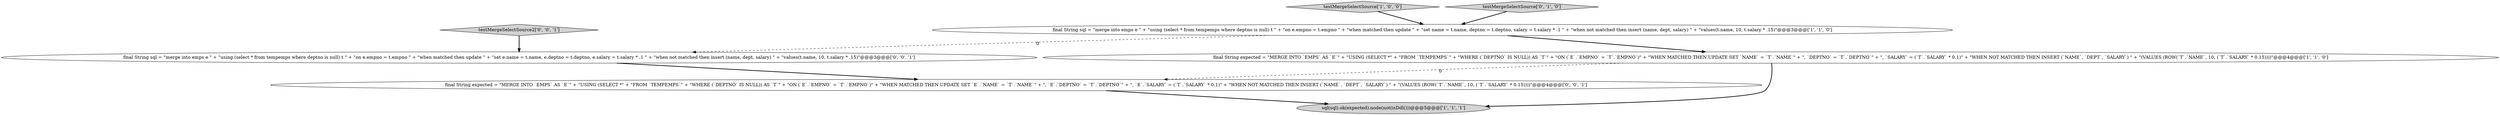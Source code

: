 digraph {
3 [style = filled, label = "testMergeSelectSource['1', '0', '0']", fillcolor = lightgray, shape = diamond image = "AAA0AAABBB1BBB"];
4 [style = filled, label = "testMergeSelectSource['0', '1', '0']", fillcolor = lightgray, shape = diamond image = "AAA0AAABBB2BBB"];
7 [style = filled, label = "final String sql = \"merge into emps e \" + \"using (select * from tempemps where deptno is null) t \" + \"on e.empno = t.empno \" + \"when matched then update \" + \"set e.name = t.name, e.deptno = t.deptno, e.salary = t.salary * .1 \" + \"when not matched then insert (name, dept, salary) \" + \"values(t.name, 10, t.salary * .15)\"@@@3@@@['0', '0', '1']", fillcolor = white, shape = ellipse image = "AAA0AAABBB3BBB"];
6 [style = filled, label = "final String expected = \"MERGE INTO `EMPS` AS `E`\" + \"USING (SELECT *\" + \"FROM `TEMPEMPS`\" + \"WHERE (`DEPTNO` IS NULL)) AS `T`\" + \"ON (`E`.`EMPNO` = `T`.`EMPNO`)\" + \"WHEN MATCHED THEN UPDATE SET `E`.`NAME` = `T`.`NAME`\" + \", `E`.`DEPTNO` = `T`.`DEPTNO`\" + \", `E`.`SALARY` = (`T`.`SALARY` * 0.1)\" + \"WHEN NOT MATCHED THEN INSERT (`NAME`, `DEPT`, `SALARY`) \" + \"(VALUES (ROW(`T`.`NAME`, 10, (`T`.`SALARY` * 0.15))))\"@@@4@@@['0', '0', '1']", fillcolor = white, shape = ellipse image = "AAA0AAABBB3BBB"];
0 [style = filled, label = "final String expected = \"MERGE INTO `EMPS` AS `E`\" + \"USING (SELECT *\" + \"FROM `TEMPEMPS`\" + \"WHERE (`DEPTNO` IS NULL)) AS `T`\" + \"ON (`E`.`EMPNO` = `T`.`EMPNO`)\" + \"WHEN MATCHED THEN UPDATE SET `NAME` = `T`.`NAME`\" + \", `DEPTNO` = `T`.`DEPTNO`\" + \", `SALARY` = (`T`.`SALARY` * 0.1)\" + \"WHEN NOT MATCHED THEN INSERT (`NAME`, `DEPT`, `SALARY`) \" + \"(VALUES (ROW(`T`.`NAME`, 10, (`T`.`SALARY` * 0.15))))\"@@@4@@@['1', '1', '0']", fillcolor = white, shape = ellipse image = "AAA0AAABBB1BBB"];
1 [style = filled, label = "final String sql = \"merge into emps e \" + \"using (select * from tempemps where deptno is null) t \" + \"on e.empno = t.empno \" + \"when matched then update \" + \"set name = t.name, deptno = t.deptno, salary = t.salary * .1 \" + \"when not matched then insert (name, dept, salary) \" + \"values(t.name, 10, t.salary * .15)\"@@@3@@@['1', '1', '0']", fillcolor = white, shape = ellipse image = "AAA0AAABBB1BBB"];
2 [style = filled, label = "sql(sql).ok(expected).node(not(isDdl()))@@@5@@@['1', '1', '1']", fillcolor = lightgray, shape = ellipse image = "AAA0AAABBB1BBB"];
5 [style = filled, label = "testMergeSelectSource2['0', '0', '1']", fillcolor = lightgray, shape = diamond image = "AAA0AAABBB3BBB"];
5->7 [style = bold, label=""];
4->1 [style = bold, label=""];
0->6 [style = dashed, label="0"];
1->0 [style = bold, label=""];
1->7 [style = dashed, label="0"];
3->1 [style = bold, label=""];
7->6 [style = bold, label=""];
0->2 [style = bold, label=""];
6->2 [style = bold, label=""];
}
